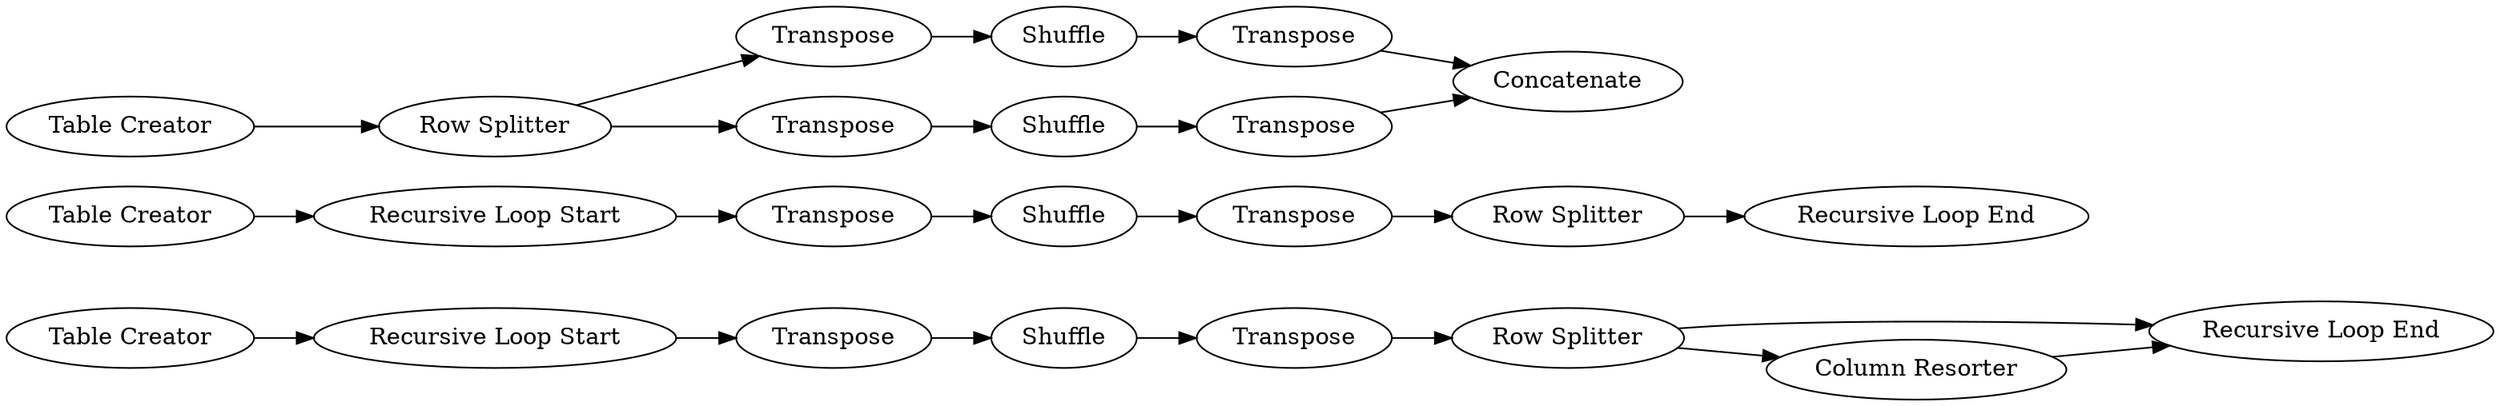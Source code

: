 digraph {
	8 -> 13
	4 -> 5
	12 -> 14
	17 -> 20
	15 -> 13
	22 -> 21
	21 -> 24
	18 -> 19
	1 -> 2
	10 -> 12
	9 -> 8
	6 -> 7
	14 -> 9
	8 -> 15
	19 -> 24
	17 -> 23
	11 -> 10
	3 -> 4
	5 -> 6
	2 -> 3
	23 -> 22
	20 -> 18
	16 -> 17
	7 [label="Recursive Loop End"]
	9 [label=Transpose]
	18 [label=Shuffle]
	21 [label=Transpose]
	8 [label="Row Splitter"]
	17 [label="Row Splitter"]
	3 [label=Transpose]
	19 [label=Transpose]
	24 [label=Concatenate]
	6 [label="Row Splitter"]
	15 [label="Column Resorter"]
	12 [label=Transpose]
	10 [label="Recursive Loop Start"]
	16 [label="Table Creator"]
	1 [label="Table Creator"]
	22 [label=Shuffle]
	11 [label="Table Creator"]
	4 [label=Shuffle]
	23 [label=Transpose]
	14 [label=Shuffle]
	5 [label=Transpose]
	13 [label="Recursive Loop End"]
	20 [label=Transpose]
	2 [label="Recursive Loop Start"]
	rankdir=LR
}
